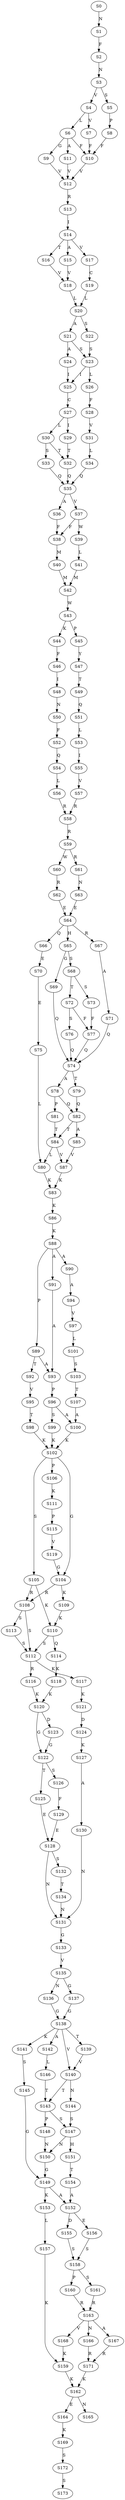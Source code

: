 strict digraph  {
	S0 -> S1 [ label = N ];
	S1 -> S2 [ label = F ];
	S2 -> S3 [ label = N ];
	S3 -> S4 [ label = V ];
	S3 -> S5 [ label = S ];
	S4 -> S6 [ label = L ];
	S4 -> S7 [ label = V ];
	S5 -> S8 [ label = P ];
	S6 -> S9 [ label = G ];
	S6 -> S10 [ label = F ];
	S6 -> S11 [ label = A ];
	S7 -> S10 [ label = F ];
	S8 -> S10 [ label = F ];
	S9 -> S12 [ label = V ];
	S10 -> S12 [ label = V ];
	S11 -> S12 [ label = V ];
	S12 -> S13 [ label = R ];
	S13 -> S14 [ label = I ];
	S14 -> S15 [ label = A ];
	S14 -> S16 [ label = T ];
	S14 -> S17 [ label = V ];
	S15 -> S18 [ label = V ];
	S16 -> S18 [ label = V ];
	S17 -> S19 [ label = C ];
	S18 -> S20 [ label = L ];
	S19 -> S20 [ label = L ];
	S20 -> S21 [ label = A ];
	S20 -> S22 [ label = S ];
	S21 -> S23 [ label = S ];
	S21 -> S24 [ label = A ];
	S22 -> S23 [ label = S ];
	S23 -> S25 [ label = I ];
	S23 -> S26 [ label = L ];
	S24 -> S25 [ label = I ];
	S25 -> S27 [ label = C ];
	S26 -> S28 [ label = F ];
	S27 -> S29 [ label = I ];
	S27 -> S30 [ label = L ];
	S28 -> S31 [ label = V ];
	S29 -> S32 [ label = T ];
	S30 -> S33 [ label = S ];
	S30 -> S32 [ label = T ];
	S31 -> S34 [ label = L ];
	S32 -> S35 [ label = Q ];
	S33 -> S35 [ label = Q ];
	S34 -> S35 [ label = Q ];
	S35 -> S36 [ label = A ];
	S35 -> S37 [ label = V ];
	S36 -> S38 [ label = F ];
	S37 -> S38 [ label = F ];
	S37 -> S39 [ label = W ];
	S38 -> S40 [ label = M ];
	S39 -> S41 [ label = L ];
	S40 -> S42 [ label = M ];
	S41 -> S42 [ label = M ];
	S42 -> S43 [ label = W ];
	S43 -> S44 [ label = K ];
	S43 -> S45 [ label = P ];
	S44 -> S46 [ label = F ];
	S45 -> S47 [ label = Y ];
	S46 -> S48 [ label = I ];
	S47 -> S49 [ label = T ];
	S48 -> S50 [ label = N ];
	S49 -> S51 [ label = Q ];
	S50 -> S52 [ label = F ];
	S51 -> S53 [ label = L ];
	S52 -> S54 [ label = Q ];
	S53 -> S55 [ label = I ];
	S54 -> S56 [ label = L ];
	S55 -> S57 [ label = V ];
	S56 -> S58 [ label = R ];
	S57 -> S58 [ label = R ];
	S58 -> S59 [ label = R ];
	S59 -> S60 [ label = W ];
	S59 -> S61 [ label = R ];
	S60 -> S62 [ label = R ];
	S61 -> S63 [ label = N ];
	S62 -> S64 [ label = E ];
	S63 -> S64 [ label = E ];
	S64 -> S65 [ label = H ];
	S64 -> S66 [ label = Q ];
	S64 -> S67 [ label = R ];
	S65 -> S68 [ label = S ];
	S65 -> S69 [ label = G ];
	S66 -> S70 [ label = E ];
	S67 -> S71 [ label = A ];
	S68 -> S72 [ label = T ];
	S68 -> S73 [ label = S ];
	S69 -> S74 [ label = Q ];
	S70 -> S75 [ label = E ];
	S71 -> S74 [ label = Q ];
	S72 -> S76 [ label = S ];
	S72 -> S77 [ label = F ];
	S73 -> S77 [ label = F ];
	S74 -> S78 [ label = A ];
	S74 -> S79 [ label = T ];
	S75 -> S80 [ label = L ];
	S76 -> S74 [ label = Q ];
	S77 -> S74 [ label = Q ];
	S78 -> S81 [ label = P ];
	S78 -> S82 [ label = Q ];
	S79 -> S82 [ label = Q ];
	S80 -> S83 [ label = K ];
	S81 -> S84 [ label = T ];
	S82 -> S84 [ label = T ];
	S82 -> S85 [ label = A ];
	S83 -> S86 [ label = K ];
	S84 -> S87 [ label = V ];
	S84 -> S80 [ label = L ];
	S85 -> S87 [ label = V ];
	S86 -> S88 [ label = K ];
	S87 -> S83 [ label = K ];
	S88 -> S89 [ label = P ];
	S88 -> S90 [ label = A ];
	S88 -> S91 [ label = A ];
	S89 -> S92 [ label = T ];
	S89 -> S93 [ label = A ];
	S90 -> S94 [ label = A ];
	S91 -> S93 [ label = A ];
	S92 -> S95 [ label = V ];
	S93 -> S96 [ label = P ];
	S94 -> S97 [ label = V ];
	S95 -> S98 [ label = T ];
	S96 -> S99 [ label = S ];
	S96 -> S100 [ label = A ];
	S97 -> S101 [ label = L ];
	S98 -> S102 [ label = K ];
	S99 -> S102 [ label = K ];
	S100 -> S102 [ label = K ];
	S101 -> S103 [ label = S ];
	S102 -> S104 [ label = G ];
	S102 -> S105 [ label = S ];
	S102 -> S106 [ label = P ];
	S103 -> S107 [ label = T ];
	S104 -> S108 [ label = R ];
	S104 -> S109 [ label = K ];
	S105 -> S110 [ label = K ];
	S105 -> S108 [ label = R ];
	S106 -> S111 [ label = K ];
	S107 -> S100 [ label = A ];
	S108 -> S112 [ label = S ];
	S108 -> S113 [ label = S ];
	S109 -> S110 [ label = K ];
	S110 -> S112 [ label = S ];
	S110 -> S114 [ label = Q ];
	S111 -> S115 [ label = P ];
	S112 -> S116 [ label = R ];
	S112 -> S117 [ label = K ];
	S113 -> S112 [ label = S ];
	S114 -> S118 [ label = K ];
	S115 -> S119 [ label = V ];
	S116 -> S120 [ label = K ];
	S117 -> S121 [ label = K ];
	S118 -> S120 [ label = K ];
	S119 -> S104 [ label = G ];
	S120 -> S122 [ label = G ];
	S120 -> S123 [ label = D ];
	S121 -> S124 [ label = D ];
	S122 -> S125 [ label = T ];
	S122 -> S126 [ label = S ];
	S123 -> S122 [ label = G ];
	S124 -> S127 [ label = K ];
	S125 -> S128 [ label = E ];
	S126 -> S129 [ label = F ];
	S127 -> S130 [ label = A ];
	S128 -> S131 [ label = N ];
	S128 -> S132 [ label = S ];
	S129 -> S128 [ label = E ];
	S130 -> S131 [ label = N ];
	S131 -> S133 [ label = G ];
	S132 -> S134 [ label = T ];
	S133 -> S135 [ label = V ];
	S134 -> S131 [ label = N ];
	S135 -> S136 [ label = N ];
	S135 -> S137 [ label = G ];
	S136 -> S138 [ label = G ];
	S137 -> S138 [ label = G ];
	S138 -> S139 [ label = T ];
	S138 -> S140 [ label = V ];
	S138 -> S141 [ label = K ];
	S138 -> S142 [ label = A ];
	S139 -> S140 [ label = V ];
	S140 -> S143 [ label = T ];
	S140 -> S144 [ label = N ];
	S141 -> S145 [ label = S ];
	S142 -> S146 [ label = L ];
	S143 -> S147 [ label = S ];
	S143 -> S148 [ label = P ];
	S144 -> S147 [ label = S ];
	S145 -> S149 [ label = G ];
	S146 -> S143 [ label = T ];
	S147 -> S150 [ label = N ];
	S147 -> S151 [ label = H ];
	S148 -> S150 [ label = N ];
	S149 -> S152 [ label = A ];
	S149 -> S153 [ label = K ];
	S150 -> S149 [ label = G ];
	S151 -> S154 [ label = T ];
	S152 -> S155 [ label = D ];
	S152 -> S156 [ label = E ];
	S153 -> S157 [ label = L ];
	S154 -> S152 [ label = A ];
	S155 -> S158 [ label = S ];
	S156 -> S158 [ label = S ];
	S157 -> S159 [ label = K ];
	S158 -> S160 [ label = P ];
	S158 -> S161 [ label = S ];
	S159 -> S162 [ label = K ];
	S160 -> S163 [ label = R ];
	S161 -> S163 [ label = R ];
	S162 -> S164 [ label = E ];
	S162 -> S165 [ label = N ];
	S163 -> S166 [ label = N ];
	S163 -> S167 [ label = A ];
	S163 -> S168 [ label = V ];
	S164 -> S169 [ label = K ];
	S166 -> S171 [ label = R ];
	S167 -> S171 [ label = R ];
	S168 -> S159 [ label = K ];
	S169 -> S172 [ label = S ];
	S171 -> S162 [ label = K ];
	S172 -> S173 [ label = S ];
}
